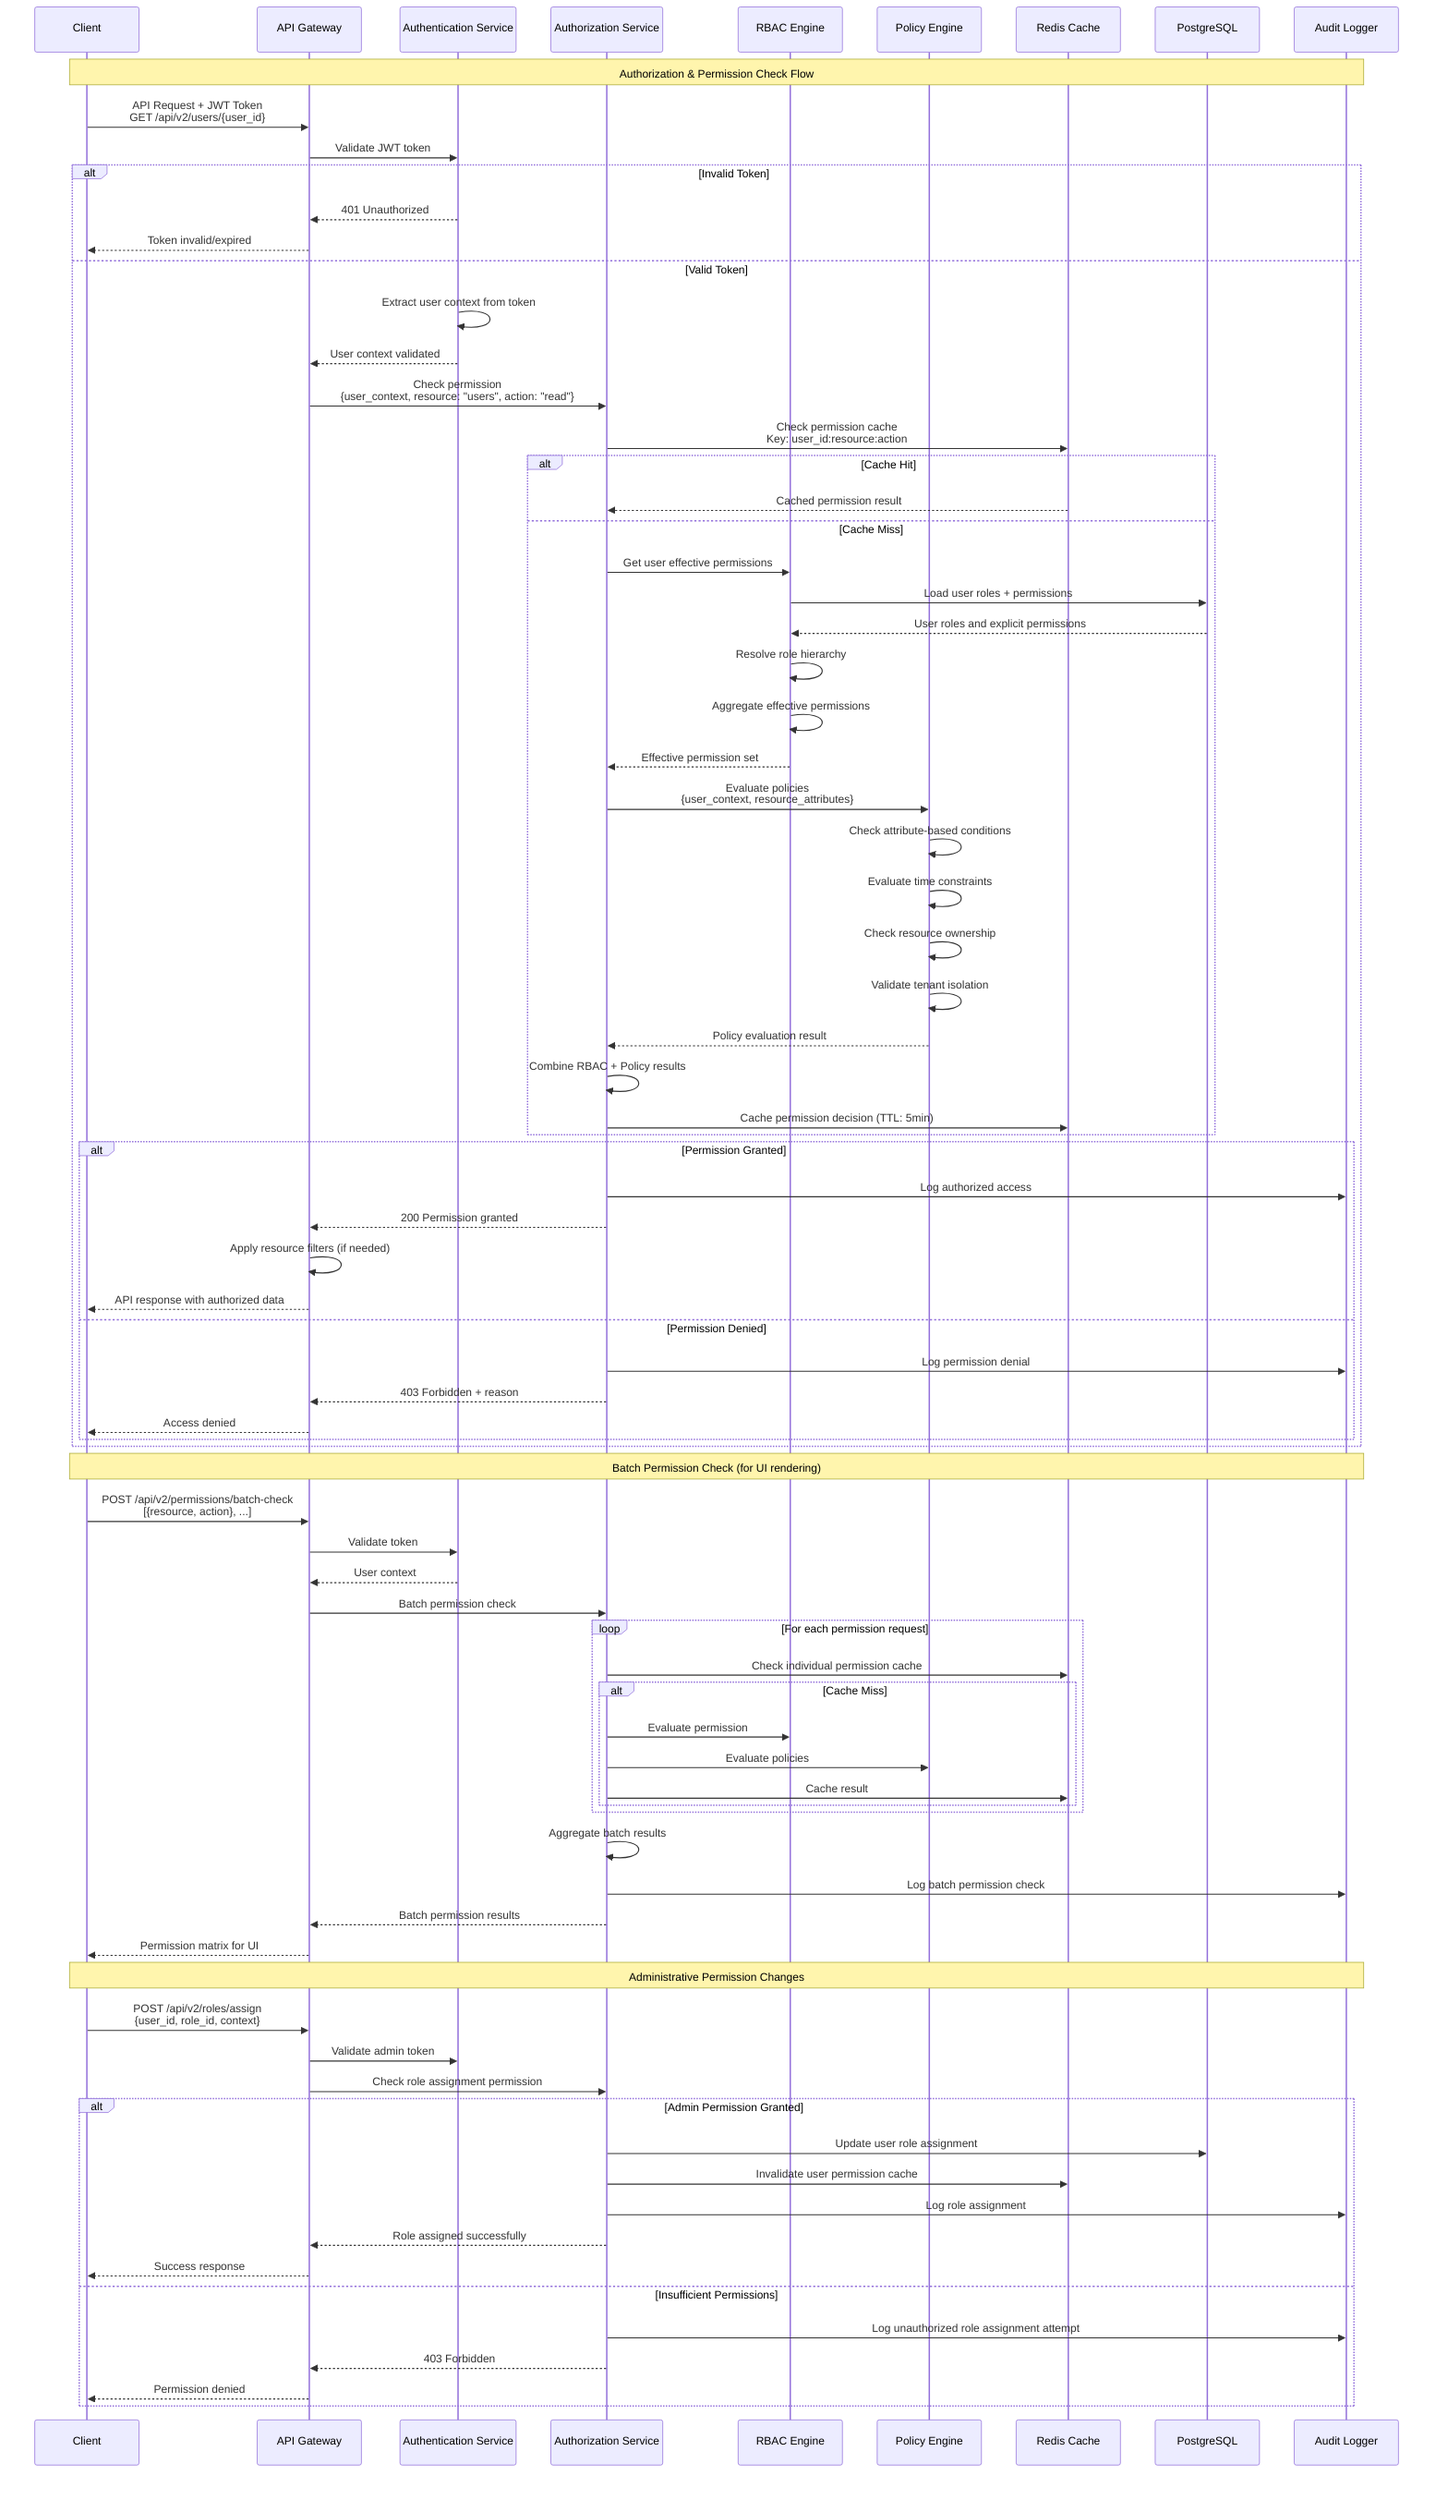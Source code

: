 sequenceDiagram
    participant Client
    participant Gateway as API Gateway
    participant Auth as Authentication Service
    participant Authz as Authorization Service
    participant RBAC as RBAC Engine
    participant Policy as Policy Engine
    participant Cache as Redis Cache
    participant DB as PostgreSQL
    participant Audit as Audit Logger

    Note over Client,Audit: Authorization & Permission Check Flow

    %% API Request with Authorization
    Client->>Gateway: API Request + JWT Token<br/>GET /api/v2/users/{user_id}
    Gateway->>Auth: Validate JWT token
    
    alt Invalid Token
        Auth-->>Gateway: 401 Unauthorized
        Gateway-->>Client: Token invalid/expired
    else Valid Token
        Auth->>Auth: Extract user context from token
        Auth-->>Gateway: User context validated
        
        %% Authorization Check
        Gateway->>Authz: Check permission<br/>{user_context, resource: "users", action: "read"}
        
        %% Cache Check First
        Authz->>Cache: Check permission cache<br/>Key: user_id:resource:action
        
        alt Cache Hit
            Cache-->>Authz: Cached permission result
        else Cache Miss
            %% Load User Permissions
            Authz->>RBAC: Get user effective permissions
            RBAC->>DB: Load user roles + permissions
            DB-->>RBAC: User roles and explicit permissions
            
            RBAC->>RBAC: Resolve role hierarchy
            RBAC->>RBAC: Aggregate effective permissions
            RBAC-->>Authz: Effective permission set
            
            %% Policy Evaluation
            Authz->>Policy: Evaluate policies<br/>{user_context, resource_attributes}
            
            Policy->>Policy: Check attribute-based conditions
            Policy->>Policy: Evaluate time constraints
            Policy->>Policy: Check resource ownership
            Policy->>Policy: Validate tenant isolation
            
            Policy-->>Authz: Policy evaluation result
            
            %% Final Permission Decision
            Authz->>Authz: Combine RBAC + Policy results
            Authz->>Cache: Cache permission decision (TTL: 5min)
        end
        
        alt Permission Granted
            Authz->>Audit: Log authorized access
            Authz-->>Gateway: 200 Permission granted
            Gateway->>Gateway: Apply resource filters (if needed)
            Gateway-->>Client: API response with authorized data
        else Permission Denied
            Authz->>Audit: Log permission denial
            Authz-->>Gateway: 403 Forbidden + reason
            Gateway-->>Client: Access denied
        end
    end

    Note over Client,Audit: Batch Permission Check (for UI rendering)

    %% Batch Permission Check
    Client->>Gateway: POST /api/v2/permissions/batch-check<br/>[{resource, action}, ...]
    Gateway->>Auth: Validate token
    Auth-->>Gateway: User context
    
    Gateway->>Authz: Batch permission check
    
    loop For each permission request
        Authz->>Cache: Check individual permission cache
        alt Cache Miss
            Authz->>RBAC: Evaluate permission
            Authz->>Policy: Evaluate policies
            Authz->>Cache: Cache result
        end
    end
    
    Authz->>Authz: Aggregate batch results
    Authz->>Audit: Log batch permission check
    Authz-->>Gateway: Batch permission results
    Gateway-->>Client: Permission matrix for UI

    Note over Client,Audit: Administrative Permission Changes

    %% Role Assignment
    Client->>Gateway: POST /api/v2/roles/assign<br/>{user_id, role_id, context}
    Gateway->>Auth: Validate admin token
    Gateway->>Authz: Check role assignment permission
    
    alt Admin Permission Granted
        Authz->>DB: Update user role assignment
        Authz->>Cache: Invalidate user permission cache
        Authz->>Audit: Log role assignment
        Authz-->>Gateway: Role assigned successfully
        Gateway-->>Client: Success response
    else Insufficient Permissions
        Authz->>Audit: Log unauthorized role assignment attempt
        Authz-->>Gateway: 403 Forbidden
        Gateway-->>Client: Permission denied
    end